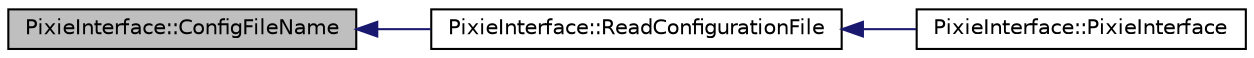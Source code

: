 digraph "PixieInterface::ConfigFileName"
{
  edge [fontname="Helvetica",fontsize="10",labelfontname="Helvetica",labelfontsize="10"];
  node [fontname="Helvetica",fontsize="10",shape=record];
  rankdir="LR";
  Node1 [label="PixieInterface::ConfigFileName",height=0.2,width=0.4,color="black", fillcolor="grey75", style="filled", fontcolor="black"];
  Node1 -> Node2 [dir="back",color="midnightblue",fontsize="10",style="solid",fontname="Helvetica"];
  Node2 [label="PixieInterface::ReadConfigurationFile",height=0.2,width=0.4,color="black", fillcolor="white", style="filled",URL="$d9/dc6/class_pixie_interface.html#a48914508b045dc634d63c0ae3d761dfd"];
  Node2 -> Node3 [dir="back",color="midnightblue",fontsize="10",style="solid",fontname="Helvetica"];
  Node3 [label="PixieInterface::PixieInterface",height=0.2,width=0.4,color="black", fillcolor="white", style="filled",URL="$d9/dc6/class_pixie_interface.html#a0c452e4ca18faa9f9efc4e2f6a5d5e6e"];
}
